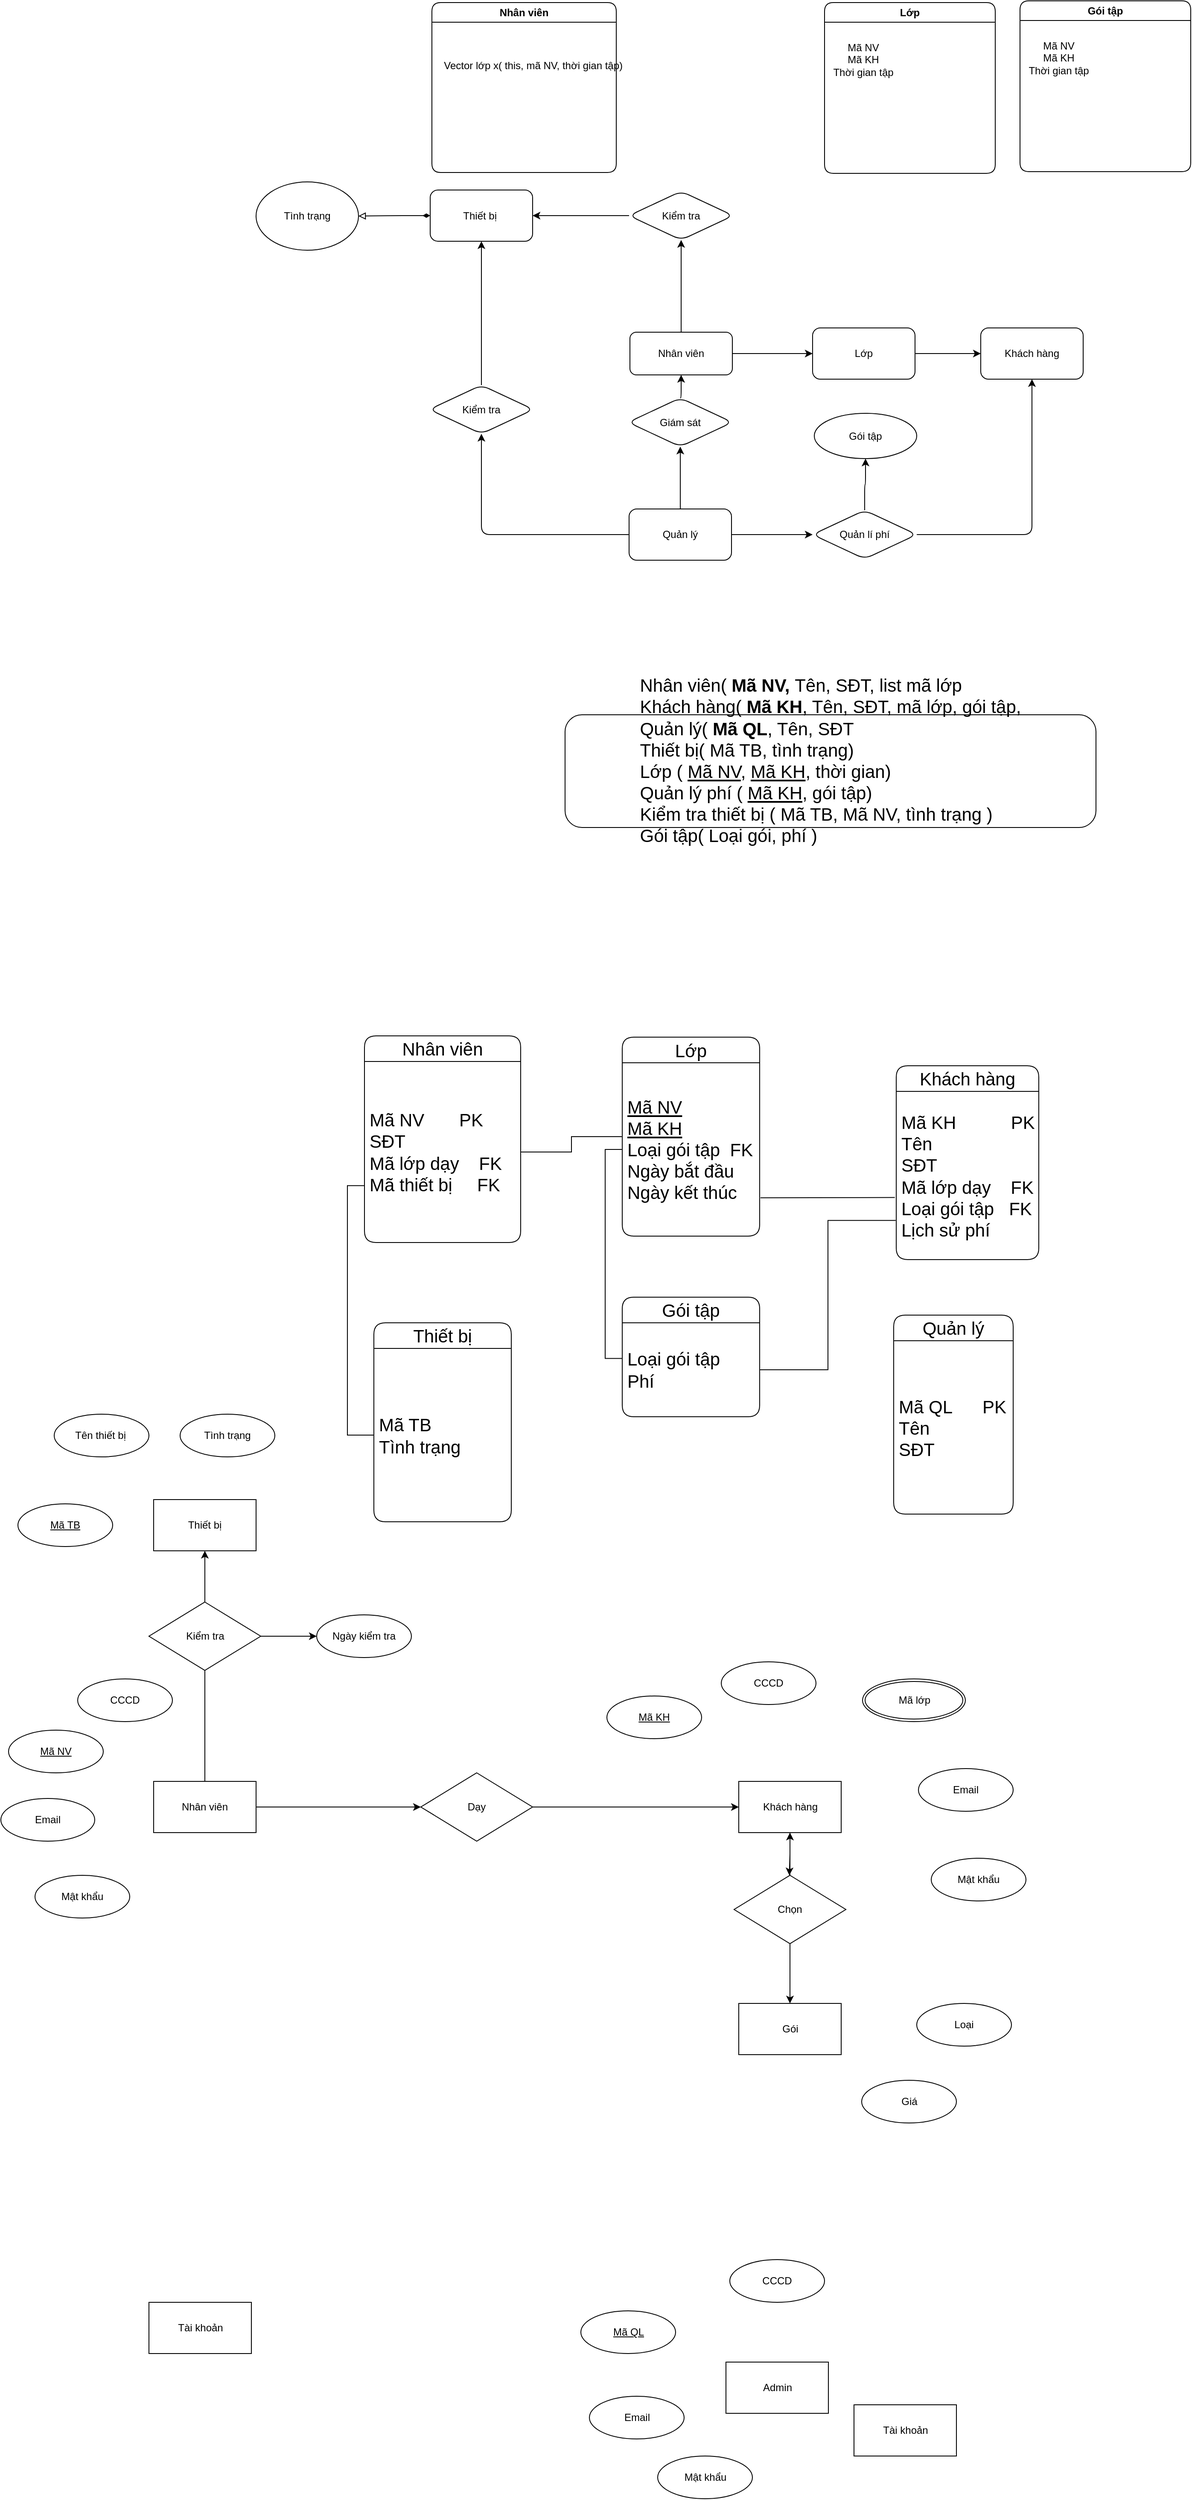 <mxfile version="21.0.1" type="github">
  <diagram id="R2lEEEUBdFMjLlhIrx00" name="Page-1">
    <mxGraphModel dx="2709" dy="1384" grid="1" gridSize="10" guides="1" tooltips="1" connect="1" arrows="1" fold="1" page="0" pageScale="1" pageWidth="850" pageHeight="1100" math="0" shadow="0" extFonts="Permanent Marker^https://fonts.googleapis.com/css?family=Permanent+Marker">
      <root>
        <mxCell id="0" />
        <mxCell id="1" parent="0" />
        <mxCell id="dE8pElAWSaTq4h-z4vUC-13" style="edgeStyle=orthogonalEdgeStyle;rounded=1;orthogonalLoop=1;jettySize=auto;html=1;exitX=0.5;exitY=0;exitDx=0;exitDy=0;entryX=0.5;entryY=1;entryDx=0;entryDy=0;" parent="1" source="dE8pElAWSaTq4h-z4vUC-1" target="dE8pElAWSaTq4h-z4vUC-7" edge="1">
          <mxGeometry relative="1" as="geometry" />
        </mxCell>
        <mxCell id="dE8pElAWSaTq4h-z4vUC-26" style="edgeStyle=orthogonalEdgeStyle;rounded=1;orthogonalLoop=1;jettySize=auto;html=1;exitX=1;exitY=0.5;exitDx=0;exitDy=0;entryX=0;entryY=0.5;entryDx=0;entryDy=0;" parent="1" source="dE8pElAWSaTq4h-z4vUC-1" target="dE8pElAWSaTq4h-z4vUC-45" edge="1">
          <mxGeometry relative="1" as="geometry">
            <mxPoint x="437" y="148" as="targetPoint" />
          </mxGeometry>
        </mxCell>
        <mxCell id="dE8pElAWSaTq4h-z4vUC-1" value="Nhân viên" style="rounded=1;whiteSpace=wrap;html=1;" parent="1" vertex="1">
          <mxGeometry x="237" y="123" width="120" height="50" as="geometry" />
        </mxCell>
        <mxCell id="dE8pElAWSaTq4h-z4vUC-2" value="Khách hàng" style="rounded=1;whiteSpace=wrap;html=1;" parent="1" vertex="1">
          <mxGeometry x="648" y="118" width="120" height="60" as="geometry" />
        </mxCell>
        <mxCell id="dE8pElAWSaTq4h-z4vUC-18" style="edgeStyle=orthogonalEdgeStyle;rounded=1;orthogonalLoop=1;jettySize=auto;html=1;exitX=0;exitY=0.5;exitDx=0;exitDy=0;entryX=0.5;entryY=1;entryDx=0;entryDy=0;" parent="1" source="dE8pElAWSaTq4h-z4vUC-3" target="dE8pElAWSaTq4h-z4vUC-17" edge="1">
          <mxGeometry relative="1" as="geometry" />
        </mxCell>
        <mxCell id="dE8pElAWSaTq4h-z4vUC-21" style="edgeStyle=orthogonalEdgeStyle;rounded=1;orthogonalLoop=1;jettySize=auto;html=1;exitX=0.5;exitY=0;exitDx=0;exitDy=0;entryX=0.5;entryY=1;entryDx=0;entryDy=0;" parent="1" source="dE8pElAWSaTq4h-z4vUC-3" target="dE8pElAWSaTq4h-z4vUC-20" edge="1">
          <mxGeometry relative="1" as="geometry" />
        </mxCell>
        <mxCell id="dE8pElAWSaTq4h-z4vUC-31" style="edgeStyle=orthogonalEdgeStyle;rounded=1;orthogonalLoop=1;jettySize=auto;html=1;exitX=1;exitY=0.5;exitDx=0;exitDy=0;entryX=0;entryY=0.5;entryDx=0;entryDy=0;" parent="1" source="dE8pElAWSaTq4h-z4vUC-3" target="dE8pElAWSaTq4h-z4vUC-30" edge="1">
          <mxGeometry relative="1" as="geometry" />
        </mxCell>
        <mxCell id="dE8pElAWSaTq4h-z4vUC-3" value="Quản lý" style="rounded=1;whiteSpace=wrap;html=1;" parent="1" vertex="1">
          <mxGeometry x="236" y="330" width="120" height="60" as="geometry" />
        </mxCell>
        <mxCell id="Ig6kXCbABRUn3pfWQGyZ-5" style="edgeStyle=orthogonalEdgeStyle;rounded=1;orthogonalLoop=1;jettySize=auto;html=1;exitX=0;exitY=0.5;exitDx=0;exitDy=0;entryX=1;entryY=0.5;entryDx=0;entryDy=0;startArrow=diamondThin;startFill=1;endArrow=block;endFill=0;sourcePerimeterSpacing=13;" parent="1" source="dE8pElAWSaTq4h-z4vUC-4" target="Ig6kXCbABRUn3pfWQGyZ-4" edge="1">
          <mxGeometry relative="1" as="geometry" />
        </mxCell>
        <mxCell id="dE8pElAWSaTq4h-z4vUC-4" value="Thiết bị&amp;nbsp;" style="rounded=1;whiteSpace=wrap;html=1;" parent="1" vertex="1">
          <mxGeometry x="3" y="-43.5" width="120" height="60" as="geometry" />
        </mxCell>
        <mxCell id="dE8pElAWSaTq4h-z4vUC-16" style="edgeStyle=orthogonalEdgeStyle;rounded=1;orthogonalLoop=1;jettySize=auto;html=1;exitX=0;exitY=0.5;exitDx=0;exitDy=0;entryX=1;entryY=0.5;entryDx=0;entryDy=0;" parent="1" source="dE8pElAWSaTq4h-z4vUC-7" target="dE8pElAWSaTq4h-z4vUC-4" edge="1">
          <mxGeometry relative="1" as="geometry" />
        </mxCell>
        <mxCell id="dE8pElAWSaTq4h-z4vUC-7" value="Kiểm tra" style="rhombus;whiteSpace=wrap;html=1;rounded=1;" parent="1" vertex="1">
          <mxGeometry x="236" y="-42" width="122" height="57" as="geometry" />
        </mxCell>
        <mxCell id="dE8pElAWSaTq4h-z4vUC-19" style="edgeStyle=orthogonalEdgeStyle;rounded=1;orthogonalLoop=1;jettySize=auto;html=1;exitX=0.5;exitY=0;exitDx=0;exitDy=0;entryX=0.5;entryY=1;entryDx=0;entryDy=0;" parent="1" source="dE8pElAWSaTq4h-z4vUC-17" target="dE8pElAWSaTq4h-z4vUC-4" edge="1">
          <mxGeometry relative="1" as="geometry" />
        </mxCell>
        <mxCell id="dE8pElAWSaTq4h-z4vUC-17" value="Kiểm tra" style="rhombus;whiteSpace=wrap;html=1;rounded=1;" parent="1" vertex="1">
          <mxGeometry x="2" y="185" width="122" height="57" as="geometry" />
        </mxCell>
        <mxCell id="dE8pElAWSaTq4h-z4vUC-22" style="edgeStyle=orthogonalEdgeStyle;rounded=1;orthogonalLoop=1;jettySize=auto;html=1;exitX=0.5;exitY=0;exitDx=0;exitDy=0;entryX=0.5;entryY=1;entryDx=0;entryDy=0;" parent="1" source="dE8pElAWSaTq4h-z4vUC-20" target="dE8pElAWSaTq4h-z4vUC-1" edge="1">
          <mxGeometry relative="1" as="geometry" />
        </mxCell>
        <mxCell id="dE8pElAWSaTq4h-z4vUC-20" value="Giám sát" style="rhombus;whiteSpace=wrap;html=1;rounded=1;" parent="1" vertex="1">
          <mxGeometry x="235" y="200" width="122" height="57" as="geometry" />
        </mxCell>
        <mxCell id="dE8pElAWSaTq4h-z4vUC-32" style="edgeStyle=orthogonalEdgeStyle;rounded=1;orthogonalLoop=1;jettySize=auto;html=1;exitX=1;exitY=0.5;exitDx=0;exitDy=0;entryX=0.5;entryY=1;entryDx=0;entryDy=0;" parent="1" source="dE8pElAWSaTq4h-z4vUC-30" target="dE8pElAWSaTq4h-z4vUC-2" edge="1">
          <mxGeometry relative="1" as="geometry" />
        </mxCell>
        <mxCell id="dE8pElAWSaTq4h-z4vUC-35" style="edgeStyle=orthogonalEdgeStyle;rounded=1;orthogonalLoop=1;jettySize=auto;html=1;exitX=0.5;exitY=0;exitDx=0;exitDy=0;entryX=0.5;entryY=1;entryDx=0;entryDy=0;" parent="1" source="dE8pElAWSaTq4h-z4vUC-30" target="dE8pElAWSaTq4h-z4vUC-34" edge="1">
          <mxGeometry relative="1" as="geometry" />
        </mxCell>
        <mxCell id="dE8pElAWSaTq4h-z4vUC-30" value="Quản lí phí" style="rhombus;whiteSpace=wrap;html=1;rounded=1;" parent="1" vertex="1">
          <mxGeometry x="451" y="331.5" width="122" height="57" as="geometry" />
        </mxCell>
        <mxCell id="dE8pElAWSaTq4h-z4vUC-34" value="Gói tập" style="ellipse;whiteSpace=wrap;html=1;rounded=1;" parent="1" vertex="1">
          <mxGeometry x="453" y="218" width="120" height="53" as="geometry" />
        </mxCell>
        <mxCell id="dE8pElAWSaTq4h-z4vUC-37" value="Lớp" style="swimlane;whiteSpace=wrap;html=1;rounded=1;" parent="1" vertex="1">
          <mxGeometry x="465" y="-263" width="200" height="200" as="geometry" />
        </mxCell>
        <mxCell id="dE8pElAWSaTq4h-z4vUC-38" value="Mã NV&lt;br&gt;Mã KH&lt;br&gt;Thời gian tập" style="text;html=1;align=center;verticalAlign=middle;resizable=0;points=[];autosize=1;strokeColor=none;fillColor=none;rounded=1;" parent="dE8pElAWSaTq4h-z4vUC-37" vertex="1">
          <mxGeometry y="39" width="89" height="55" as="geometry" />
        </mxCell>
        <mxCell id="dE8pElAWSaTq4h-z4vUC-41" value="Nhân viên" style="swimlane;whiteSpace=wrap;html=1;startSize=23;rounded=1;" parent="1" vertex="1">
          <mxGeometry x="5" y="-263" width="216" height="199" as="geometry" />
        </mxCell>
        <mxCell id="dE8pElAWSaTq4h-z4vUC-42" value="Vector lớp x( this, mã NV, thời gian tập)&amp;nbsp;" style="text;html=1;align=center;verticalAlign=middle;resizable=0;points=[];autosize=1;strokeColor=none;fillColor=none;rounded=1;" parent="dE8pElAWSaTq4h-z4vUC-41" vertex="1">
          <mxGeometry x="4" y="61" width="231" height="26" as="geometry" />
        </mxCell>
        <mxCell id="dE8pElAWSaTq4h-z4vUC-43" value="Gói tập" style="swimlane;whiteSpace=wrap;html=1;rounded=1;" parent="1" vertex="1">
          <mxGeometry x="694" y="-265" width="200" height="200" as="geometry" />
        </mxCell>
        <mxCell id="dE8pElAWSaTq4h-z4vUC-44" value="Mã NV&lt;br&gt;Mã KH&lt;br&gt;Thời gian tập" style="text;html=1;align=center;verticalAlign=middle;resizable=0;points=[];autosize=1;strokeColor=none;fillColor=none;rounded=1;" parent="dE8pElAWSaTq4h-z4vUC-43" vertex="1">
          <mxGeometry y="39" width="89" height="55" as="geometry" />
        </mxCell>
        <mxCell id="dE8pElAWSaTq4h-z4vUC-46" style="edgeStyle=orthogonalEdgeStyle;rounded=1;orthogonalLoop=1;jettySize=auto;html=1;exitX=1;exitY=0.5;exitDx=0;exitDy=0;entryX=0;entryY=0.5;entryDx=0;entryDy=0;" parent="1" source="dE8pElAWSaTq4h-z4vUC-45" target="dE8pElAWSaTq4h-z4vUC-2" edge="1">
          <mxGeometry relative="1" as="geometry" />
        </mxCell>
        <mxCell id="dE8pElAWSaTq4h-z4vUC-45" value="Lớp" style="rounded=1;whiteSpace=wrap;html=1;" parent="1" vertex="1">
          <mxGeometry x="451" y="118" width="120" height="60" as="geometry" />
        </mxCell>
        <mxCell id="Ig6kXCbABRUn3pfWQGyZ-4" value="Tình trạng" style="ellipse;whiteSpace=wrap;html=1;rounded=1;" parent="1" vertex="1">
          <mxGeometry x="-201" y="-53" width="120" height="80" as="geometry" />
        </mxCell>
        <mxCell id="Ig6kXCbABRUn3pfWQGyZ-8" value="&lt;div style=&quot;text-align: left;&quot;&gt;&lt;span style=&quot;background-color: initial;&quot;&gt;Nhân viên(&lt;/span&gt;&lt;b style=&quot;background-color: initial;&quot;&gt;&amp;nbsp;Mã NV, &lt;/b&gt;&lt;span style=&quot;background-color: initial;&quot;&gt;Tên, SĐT, list mã lớp&amp;nbsp;&lt;/span&gt;&lt;/div&gt;&lt;div style=&quot;text-align: left;&quot;&gt;Khách hàng( &lt;b&gt;Mã KH&lt;/b&gt;, Tên, SĐT, mã lớp, gói tập,&lt;/div&gt;&lt;div style=&quot;text-align: left;&quot;&gt;Quản lý( &lt;b&gt;Mã QL&lt;/b&gt;, Tên, SĐT&lt;/div&gt;&lt;div style=&quot;text-align: left;&quot;&gt;Thiết bị( Mã TB, tình trạng)&lt;/div&gt;&lt;div style=&quot;text-align: left;&quot;&gt;Lớp ( &lt;u&gt;Mã NV&lt;/u&gt;, &lt;u&gt;Mã KH&lt;/u&gt;, thời gian)&amp;nbsp;&lt;/div&gt;&lt;div style=&quot;text-align: left;&quot;&gt;Quản lý phí ( &lt;u&gt;Mã KH&lt;/u&gt;, gói tập)&lt;/div&gt;&lt;div style=&quot;text-align: left;&quot;&gt;Kiểm tra thiết bị ( Mã TB, Mã NV, tình trạng )&lt;/div&gt;&lt;div style=&quot;text-align: left;&quot;&gt;Gói tập( Loại gói, phí )&amp;nbsp;&lt;/div&gt;&lt;div style=&quot;text-align: left;&quot;&gt;&amp;nbsp;&lt;/div&gt;" style="rounded=1;whiteSpace=wrap;html=1;fontSize=21;" parent="1" vertex="1">
          <mxGeometry x="161" y="571" width="622" height="132" as="geometry" />
        </mxCell>
        <mxCell id="Ig6kXCbABRUn3pfWQGyZ-9" value="Nhân viên" style="swimlane;fontStyle=0;childLayout=stackLayout;horizontal=1;startSize=30;horizontalStack=0;resizeParent=1;resizeParentMax=0;resizeLast=0;collapsible=1;marginBottom=0;whiteSpace=wrap;html=1;fontSize=21;rounded=1;" parent="1" vertex="1">
          <mxGeometry x="-74" y="947" width="183" height="242" as="geometry">
            <mxRectangle x="28" y="932" width="68" height="37" as="alternateBounds" />
          </mxGeometry>
        </mxCell>
        <mxCell id="Ig6kXCbABRUn3pfWQGyZ-10" value="Mã NV&lt;span style=&quot;white-space: pre;&quot;&gt; &lt;/span&gt;&amp;nbsp; &amp;nbsp; &amp;nbsp; PK&lt;br style=&quot;border-color: var(--border-color);&quot;&gt;SĐT&lt;br style=&quot;border-color: var(--border-color);&quot;&gt;Mã lớp dạy&amp;nbsp; &amp;nbsp; FK&lt;br style=&quot;border-color: var(--border-color);&quot;&gt;Mã thiết bị&amp;nbsp; &amp;nbsp; &amp;nbsp;FK" style="text;strokeColor=none;fillColor=none;align=left;verticalAlign=middle;spacingLeft=4;spacingRight=4;overflow=hidden;points=[[0,0.5],[1,0.5]];portConstraint=eastwest;rotatable=0;whiteSpace=wrap;html=1;fontSize=21;rounded=1;" parent="Ig6kXCbABRUn3pfWQGyZ-9" vertex="1">
          <mxGeometry y="30" width="183" height="212" as="geometry" />
        </mxCell>
        <mxCell id="Ig6kXCbABRUn3pfWQGyZ-17" value="Khách hàng" style="swimlane;fontStyle=0;childLayout=stackLayout;horizontal=1;startSize=30;horizontalStack=0;resizeParent=1;resizeParentMax=0;resizeLast=0;collapsible=1;marginBottom=0;whiteSpace=wrap;html=1;fontSize=21;rounded=1;" parent="1" vertex="1">
          <mxGeometry x="549" y="982" width="167" height="227" as="geometry">
            <mxRectangle x="28" y="932" width="68" height="37" as="alternateBounds" />
          </mxGeometry>
        </mxCell>
        <mxCell id="Ig6kXCbABRUn3pfWQGyZ-18" value="Mã KH&amp;nbsp; &amp;nbsp; &amp;nbsp; &amp;nbsp; &amp;nbsp; &amp;nbsp;PK&lt;br&gt;Tên&lt;br&gt;SĐT&lt;br&gt;Mã lớp dạy&amp;nbsp; &amp;nbsp; FK&lt;br&gt;Loại gói tập&amp;nbsp; &amp;nbsp;FK&lt;br&gt;Lịch sử phí" style="text;strokeColor=none;fillColor=none;align=left;verticalAlign=middle;spacingLeft=4;spacingRight=4;overflow=hidden;points=[[0,0.5],[1,0.5]];portConstraint=eastwest;rotatable=0;whiteSpace=wrap;html=1;fontSize=21;rounded=1;" parent="Ig6kXCbABRUn3pfWQGyZ-17" vertex="1">
          <mxGeometry y="30" width="167" height="197" as="geometry" />
        </mxCell>
        <mxCell id="Ig6kXCbABRUn3pfWQGyZ-19" value="Quản lý" style="swimlane;fontStyle=0;childLayout=stackLayout;horizontal=1;startSize=30;horizontalStack=0;resizeParent=1;resizeParentMax=0;resizeLast=0;collapsible=1;marginBottom=0;whiteSpace=wrap;html=1;fontSize=21;rounded=1;" parent="1" vertex="1">
          <mxGeometry x="546" y="1274" width="140" height="233" as="geometry">
            <mxRectangle x="28" y="932" width="68" height="37" as="alternateBounds" />
          </mxGeometry>
        </mxCell>
        <mxCell id="Ig6kXCbABRUn3pfWQGyZ-20" value="Mã QL&amp;nbsp; &amp;nbsp; &amp;nbsp; PK&lt;br&gt;Tên&lt;br&gt;SĐT" style="text;strokeColor=none;fillColor=none;align=left;verticalAlign=middle;spacingLeft=4;spacingRight=4;overflow=hidden;points=[[0,0.5],[1,0.5]];portConstraint=eastwest;rotatable=0;whiteSpace=wrap;html=1;fontSize=21;rounded=1;" parent="Ig6kXCbABRUn3pfWQGyZ-19" vertex="1">
          <mxGeometry y="30" width="140" height="203" as="geometry" />
        </mxCell>
        <mxCell id="Ig6kXCbABRUn3pfWQGyZ-23" value="Thiết bị" style="swimlane;fontStyle=0;childLayout=stackLayout;horizontal=1;startSize=30;horizontalStack=0;resizeParent=1;resizeParentMax=0;resizeLast=0;collapsible=1;marginBottom=0;whiteSpace=wrap;html=1;fontSize=21;rounded=1;" parent="1" vertex="1">
          <mxGeometry x="-63" y="1283" width="161" height="233" as="geometry">
            <mxRectangle x="28" y="932" width="68" height="37" as="alternateBounds" />
          </mxGeometry>
        </mxCell>
        <mxCell id="Ig6kXCbABRUn3pfWQGyZ-24" value="Mã TB&lt;br style=&quot;border-color: var(--border-color);&quot;&gt;Tình trạng" style="text;strokeColor=none;fillColor=none;align=left;verticalAlign=middle;spacingLeft=4;spacingRight=4;overflow=hidden;points=[[0,0.5],[1,0.5]];portConstraint=eastwest;rotatable=0;whiteSpace=wrap;html=1;fontSize=21;rounded=1;" parent="Ig6kXCbABRUn3pfWQGyZ-23" vertex="1">
          <mxGeometry y="30" width="161" height="203" as="geometry" />
        </mxCell>
        <mxCell id="Ig6kXCbABRUn3pfWQGyZ-25" value="Lớp" style="swimlane;fontStyle=0;childLayout=stackLayout;horizontal=1;startSize=30;horizontalStack=0;resizeParent=1;resizeParentMax=0;resizeLast=0;collapsible=1;marginBottom=0;whiteSpace=wrap;html=1;fontSize=21;rounded=1;" parent="1" vertex="1">
          <mxGeometry x="228" y="948.5" width="161" height="233" as="geometry">
            <mxRectangle x="28" y="932" width="68" height="37" as="alternateBounds" />
          </mxGeometry>
        </mxCell>
        <mxCell id="Ig6kXCbABRUn3pfWQGyZ-26" value="&lt;u&gt;Mã NV&lt;/u&gt;&lt;br&gt;&lt;u&gt;Mã KH&lt;/u&gt;&lt;br&gt;Loại gói tập&amp;nbsp; FK&lt;br&gt;Ngày bắt đầu&amp;nbsp;&lt;br&gt;Ngày kết thúc" style="text;strokeColor=none;fillColor=none;align=left;verticalAlign=middle;spacingLeft=4;spacingRight=4;overflow=hidden;points=[[0,0.5],[1,0.5]];portConstraint=eastwest;rotatable=0;whiteSpace=wrap;html=1;fontSize=21;rounded=1;" parent="Ig6kXCbABRUn3pfWQGyZ-25" vertex="1">
          <mxGeometry y="30" width="161" height="203" as="geometry" />
        </mxCell>
        <mxCell id="Ig6kXCbABRUn3pfWQGyZ-27" value="Gói tập" style="swimlane;fontStyle=0;childLayout=stackLayout;horizontal=1;startSize=30;horizontalStack=0;resizeParent=1;resizeParentMax=0;resizeLast=0;collapsible=1;marginBottom=0;whiteSpace=wrap;html=1;fontSize=21;rounded=1;" parent="1" vertex="1">
          <mxGeometry x="228" y="1253" width="161" height="140" as="geometry">
            <mxRectangle x="28" y="932" width="68" height="37" as="alternateBounds" />
          </mxGeometry>
        </mxCell>
        <mxCell id="Ig6kXCbABRUn3pfWQGyZ-28" value="Loại gói tập&lt;br&gt;Phí" style="text;strokeColor=none;fillColor=none;align=left;verticalAlign=middle;spacingLeft=4;spacingRight=4;overflow=hidden;points=[[0,0.5],[1,0.5]];portConstraint=eastwest;rotatable=0;whiteSpace=wrap;html=1;fontSize=21;rounded=1;" parent="Ig6kXCbABRUn3pfWQGyZ-27" vertex="1">
          <mxGeometry y="30" width="161" height="110" as="geometry" />
        </mxCell>
        <mxCell id="Ig6kXCbABRUn3pfWQGyZ-29" style="edgeStyle=orthogonalEdgeStyle;rounded=0;orthogonalLoop=1;jettySize=auto;html=1;exitX=0.002;exitY=0.686;exitDx=0;exitDy=0;entryX=0;entryY=0.5;entryDx=0;entryDy=0;fontSize=21;startArrow=none;startFill=0;endArrow=none;endFill=0;sourcePerimeterSpacing=13;jumpStyle=arc;exitPerimeter=0;" parent="1" source="Ig6kXCbABRUn3pfWQGyZ-10" target="Ig6kXCbABRUn3pfWQGyZ-24" edge="1">
          <mxGeometry relative="1" as="geometry" />
        </mxCell>
        <mxCell id="Ig6kXCbABRUn3pfWQGyZ-30" style="edgeStyle=orthogonalEdgeStyle;rounded=0;orthogonalLoop=1;jettySize=auto;html=1;exitX=1;exitY=0.5;exitDx=0;exitDy=0;entryX=0;entryY=0.5;entryDx=0;entryDy=0;fontSize=21;startArrow=none;startFill=0;endArrow=none;endFill=0;sourcePerimeterSpacing=13;jumpStyle=arc;" parent="1" source="Ig6kXCbABRUn3pfWQGyZ-10" target="Ig6kXCbABRUn3pfWQGyZ-25" edge="1">
          <mxGeometry relative="1" as="geometry" />
        </mxCell>
        <mxCell id="Ig6kXCbABRUn3pfWQGyZ-33" style="edgeStyle=orthogonalEdgeStyle;rounded=0;jumpStyle=arc;orthogonalLoop=1;jettySize=auto;html=1;exitX=-0.01;exitY=0.631;exitDx=0;exitDy=0;entryX=1.006;entryY=0.779;entryDx=0;entryDy=0;entryPerimeter=0;fontSize=21;startArrow=none;startFill=0;endArrow=none;endFill=0;sourcePerimeterSpacing=13;exitPerimeter=0;" parent="1" source="Ig6kXCbABRUn3pfWQGyZ-18" target="Ig6kXCbABRUn3pfWQGyZ-26" edge="1">
          <mxGeometry relative="1" as="geometry" />
        </mxCell>
        <mxCell id="Ig6kXCbABRUn3pfWQGyZ-34" style="edgeStyle=orthogonalEdgeStyle;rounded=0;jumpStyle=arc;orthogonalLoop=1;jettySize=auto;html=1;exitX=1;exitY=0.5;exitDx=0;exitDy=0;entryX=-0.004;entryY=0.767;entryDx=0;entryDy=0;entryPerimeter=0;fontSize=21;startArrow=none;startFill=0;endArrow=none;endFill=0;sourcePerimeterSpacing=13;" parent="1" source="Ig6kXCbABRUn3pfWQGyZ-28" target="Ig6kXCbABRUn3pfWQGyZ-18" edge="1">
          <mxGeometry relative="1" as="geometry" />
        </mxCell>
        <mxCell id="Ig6kXCbABRUn3pfWQGyZ-36" style="edgeStyle=orthogonalEdgeStyle;rounded=0;jumpStyle=arc;orthogonalLoop=1;jettySize=auto;html=1;exitX=0;exitY=0.5;exitDx=0;exitDy=0;entryX=0;entryY=0.379;entryDx=0;entryDy=0;entryPerimeter=0;fontSize=21;startArrow=none;startFill=0;endArrow=none;endFill=0;sourcePerimeterSpacing=13;" parent="1" source="Ig6kXCbABRUn3pfWQGyZ-26" target="Ig6kXCbABRUn3pfWQGyZ-28" edge="1">
          <mxGeometry relative="1" as="geometry" />
        </mxCell>
        <mxCell id="-xCHod2v18HhBREbjXBh-3" value="Admin" style="rounded=0;whiteSpace=wrap;html=1;" vertex="1" parent="1">
          <mxGeometry x="349.5" y="2500" width="120" height="60" as="geometry" />
        </mxCell>
        <mxCell id="-xCHod2v18HhBREbjXBh-4" value="Tài khoản" style="rounded=0;whiteSpace=wrap;html=1;" vertex="1" parent="1">
          <mxGeometry x="-326.5" y="2430" width="120" height="60" as="geometry" />
        </mxCell>
        <mxCell id="-xCHod2v18HhBREbjXBh-5" value="Gói" style="rounded=0;whiteSpace=wrap;html=1;" vertex="1" parent="1">
          <mxGeometry x="364.5" y="2080" width="120" height="60" as="geometry" />
        </mxCell>
        <mxCell id="-xCHod2v18HhBREbjXBh-6" value="CCCD" style="ellipse;whiteSpace=wrap;html=1;" vertex="1" parent="1">
          <mxGeometry x="354" y="2380" width="111" height="50" as="geometry" />
        </mxCell>
        <mxCell id="-xCHod2v18HhBREbjXBh-7" value="&lt;u&gt;Mã QL&lt;/u&gt;" style="ellipse;whiteSpace=wrap;html=1;" vertex="1" parent="1">
          <mxGeometry x="179.5" y="2440" width="111" height="50" as="geometry" />
        </mxCell>
        <mxCell id="-xCHod2v18HhBREbjXBh-8" value="Email" style="ellipse;whiteSpace=wrap;html=1;" vertex="1" parent="1">
          <mxGeometry x="189.5" y="2540" width="111" height="50" as="geometry" />
        </mxCell>
        <mxCell id="-xCHod2v18HhBREbjXBh-9" value="Mật khẩu" style="ellipse;whiteSpace=wrap;html=1;" vertex="1" parent="1">
          <mxGeometry x="269.5" y="2610" width="111" height="50" as="geometry" />
        </mxCell>
        <mxCell id="-xCHod2v18HhBREbjXBh-32" style="rounded=0;orthogonalLoop=1;jettySize=auto;html=1;exitX=0.5;exitY=1;exitDx=0;exitDy=0;entryX=0.5;entryY=0;entryDx=0;entryDy=0;" edge="1" parent="1" source="-xCHod2v18HhBREbjXBh-10" target="-xCHod2v18HhBREbjXBh-31">
          <mxGeometry relative="1" as="geometry" />
        </mxCell>
        <mxCell id="-xCHod2v18HhBREbjXBh-41" style="edgeStyle=orthogonalEdgeStyle;rounded=0;orthogonalLoop=1;jettySize=auto;html=1;exitX=1;exitY=0.5;exitDx=0;exitDy=0;entryX=0;entryY=0.5;entryDx=0;entryDy=0;" edge="1" parent="1" source="-xCHod2v18HhBREbjXBh-10" target="-xCHod2v18HhBREbjXBh-42">
          <mxGeometry relative="1" as="geometry">
            <mxPoint x="-20" y="1850.545" as="targetPoint" />
          </mxGeometry>
        </mxCell>
        <mxCell id="-xCHod2v18HhBREbjXBh-10" value="Nhân viên" style="rounded=0;whiteSpace=wrap;html=1;" vertex="1" parent="1">
          <mxGeometry x="-321" y="1820" width="120" height="60" as="geometry" />
        </mxCell>
        <mxCell id="-xCHod2v18HhBREbjXBh-11" value="CCCD" style="ellipse;whiteSpace=wrap;html=1;" vertex="1" parent="1">
          <mxGeometry x="-410" y="1700" width="111" height="50" as="geometry" />
        </mxCell>
        <mxCell id="-xCHod2v18HhBREbjXBh-12" value="&lt;u&gt;Mã NV&lt;/u&gt;" style="ellipse;whiteSpace=wrap;html=1;" vertex="1" parent="1">
          <mxGeometry x="-491" y="1760" width="111" height="50" as="geometry" />
        </mxCell>
        <mxCell id="-xCHod2v18HhBREbjXBh-13" value="Email" style="ellipse;whiteSpace=wrap;html=1;" vertex="1" parent="1">
          <mxGeometry x="-500" y="1840" width="110" height="50" as="geometry" />
        </mxCell>
        <mxCell id="-xCHod2v18HhBREbjXBh-14" value="Mật khẩu" style="ellipse;whiteSpace=wrap;html=1;" vertex="1" parent="1">
          <mxGeometry x="-460" y="1930" width="111" height="50" as="geometry" />
        </mxCell>
        <mxCell id="-xCHod2v18HhBREbjXBh-44" style="edgeStyle=orthogonalEdgeStyle;rounded=0;orthogonalLoop=1;jettySize=auto;html=1;exitX=0.5;exitY=1;exitDx=0;exitDy=0;" edge="1" parent="1" source="-xCHod2v18HhBREbjXBh-15">
          <mxGeometry relative="1" as="geometry">
            <mxPoint x="423.727" y="1930" as="targetPoint" />
          </mxGeometry>
        </mxCell>
        <mxCell id="-xCHod2v18HhBREbjXBh-15" value="Khách hàng" style="rounded=0;whiteSpace=wrap;html=1;" vertex="1" parent="1">
          <mxGeometry x="364.5" y="1820" width="120" height="60" as="geometry" />
        </mxCell>
        <mxCell id="-xCHod2v18HhBREbjXBh-16" value="CCCD" style="ellipse;whiteSpace=wrap;html=1;" vertex="1" parent="1">
          <mxGeometry x="344" y="1680" width="111" height="50" as="geometry" />
        </mxCell>
        <mxCell id="-xCHod2v18HhBREbjXBh-17" value="&lt;u&gt;Mã KH&lt;/u&gt;" style="ellipse;whiteSpace=wrap;html=1;" vertex="1" parent="1">
          <mxGeometry x="210" y="1720" width="111" height="50" as="geometry" />
        </mxCell>
        <mxCell id="-xCHod2v18HhBREbjXBh-18" value="Email" style="ellipse;whiteSpace=wrap;html=1;" vertex="1" parent="1">
          <mxGeometry x="575" y="1805" width="111" height="50" as="geometry" />
        </mxCell>
        <mxCell id="-xCHod2v18HhBREbjXBh-19" value="Mật khẩu" style="ellipse;whiteSpace=wrap;html=1;" vertex="1" parent="1">
          <mxGeometry x="590" y="1910" width="111" height="50" as="geometry" />
        </mxCell>
        <mxCell id="-xCHod2v18HhBREbjXBh-20" value="Tài khoản" style="rounded=0;whiteSpace=wrap;html=1;" vertex="1" parent="1">
          <mxGeometry x="499.5" y="2550" width="120" height="60" as="geometry" />
        </mxCell>
        <mxCell id="-xCHod2v18HhBREbjXBh-21" value="Thiết bị" style="rounded=0;whiteSpace=wrap;html=1;" vertex="1" parent="1">
          <mxGeometry x="-321" y="1490" width="120" height="60" as="geometry" />
        </mxCell>
        <mxCell id="-xCHod2v18HhBREbjXBh-33" style="rounded=0;orthogonalLoop=1;jettySize=auto;html=1;exitX=0.5;exitY=1;exitDx=0;exitDy=0;entryX=0.5;entryY=1;entryDx=0;entryDy=0;" edge="1" parent="1" source="-xCHod2v18HhBREbjXBh-31" target="-xCHod2v18HhBREbjXBh-21">
          <mxGeometry relative="1" as="geometry" />
        </mxCell>
        <mxCell id="-xCHod2v18HhBREbjXBh-37" style="edgeStyle=orthogonalEdgeStyle;rounded=0;orthogonalLoop=1;jettySize=auto;html=1;exitX=1;exitY=0.5;exitDx=0;exitDy=0;entryX=0;entryY=0.5;entryDx=0;entryDy=0;" edge="1" parent="1" source="-xCHod2v18HhBREbjXBh-31" target="-xCHod2v18HhBREbjXBh-36">
          <mxGeometry relative="1" as="geometry" />
        </mxCell>
        <mxCell id="-xCHod2v18HhBREbjXBh-31" value="Kiểm tra" style="rhombus;whiteSpace=wrap;html=1;" vertex="1" parent="1">
          <mxGeometry x="-326.5" y="1610" width="131" height="80" as="geometry" />
        </mxCell>
        <mxCell id="-xCHod2v18HhBREbjXBh-35" value="Mã lớp" style="ellipse;shape=doubleEllipse;margin=3;whiteSpace=wrap;html=1;align=center;" vertex="1" parent="1">
          <mxGeometry x="509.5" y="1700" width="120.5" height="50" as="geometry" />
        </mxCell>
        <mxCell id="-xCHod2v18HhBREbjXBh-36" value="Ngày kiểm tra" style="ellipse;whiteSpace=wrap;html=1;" vertex="1" parent="1">
          <mxGeometry x="-130" y="1625" width="111" height="50" as="geometry" />
        </mxCell>
        <mxCell id="-xCHod2v18HhBREbjXBh-38" value="&lt;u&gt;Mã TB&lt;/u&gt;" style="ellipse;whiteSpace=wrap;html=1;" vertex="1" parent="1">
          <mxGeometry x="-480" y="1495" width="111" height="50" as="geometry" />
        </mxCell>
        <mxCell id="-xCHod2v18HhBREbjXBh-39" value="Tên thiết bị&amp;nbsp;" style="ellipse;whiteSpace=wrap;html=1;" vertex="1" parent="1">
          <mxGeometry x="-437.5" y="1390" width="111" height="50" as="geometry" />
        </mxCell>
        <mxCell id="-xCHod2v18HhBREbjXBh-40" value="Tình trạng" style="ellipse;whiteSpace=wrap;html=1;" vertex="1" parent="1">
          <mxGeometry x="-290" y="1390" width="111" height="50" as="geometry" />
        </mxCell>
        <mxCell id="-xCHod2v18HhBREbjXBh-43" style="edgeStyle=orthogonalEdgeStyle;rounded=0;orthogonalLoop=1;jettySize=auto;html=1;exitX=1;exitY=0.5;exitDx=0;exitDy=0;entryX=0;entryY=0.5;entryDx=0;entryDy=0;" edge="1" parent="1" source="-xCHod2v18HhBREbjXBh-42" target="-xCHod2v18HhBREbjXBh-15">
          <mxGeometry relative="1" as="geometry" />
        </mxCell>
        <mxCell id="-xCHod2v18HhBREbjXBh-42" value="Dạy" style="rhombus;whiteSpace=wrap;html=1;" vertex="1" parent="1">
          <mxGeometry x="-8" y="1810" width="131" height="80" as="geometry" />
        </mxCell>
        <mxCell id="-xCHod2v18HhBREbjXBh-46" value="" style="edgeStyle=orthogonalEdgeStyle;rounded=0;orthogonalLoop=1;jettySize=auto;html=1;exitX=0.5;exitY=0;exitDx=0;exitDy=0;" edge="1" parent="1" source="-xCHod2v18HhBREbjXBh-45" target="-xCHod2v18HhBREbjXBh-15">
          <mxGeometry relative="1" as="geometry" />
        </mxCell>
        <mxCell id="-xCHod2v18HhBREbjXBh-47" style="edgeStyle=orthogonalEdgeStyle;rounded=0;orthogonalLoop=1;jettySize=auto;html=1;exitX=0.5;exitY=1;exitDx=0;exitDy=0;entryX=0.5;entryY=0;entryDx=0;entryDy=0;" edge="1" parent="1" source="-xCHod2v18HhBREbjXBh-45" target="-xCHod2v18HhBREbjXBh-5">
          <mxGeometry relative="1" as="geometry" />
        </mxCell>
        <mxCell id="-xCHod2v18HhBREbjXBh-45" value="Chọn" style="rhombus;whiteSpace=wrap;html=1;" vertex="1" parent="1">
          <mxGeometry x="359" y="1930" width="131" height="80" as="geometry" />
        </mxCell>
        <mxCell id="-xCHod2v18HhBREbjXBh-48" value="Loại" style="ellipse;whiteSpace=wrap;html=1;" vertex="1" parent="1">
          <mxGeometry x="573" y="2080" width="111" height="50" as="geometry" />
        </mxCell>
        <mxCell id="-xCHod2v18HhBREbjXBh-49" value="Giá" style="ellipse;whiteSpace=wrap;html=1;" vertex="1" parent="1">
          <mxGeometry x="508.5" y="2170" width="111" height="50" as="geometry" />
        </mxCell>
      </root>
    </mxGraphModel>
  </diagram>
</mxfile>
